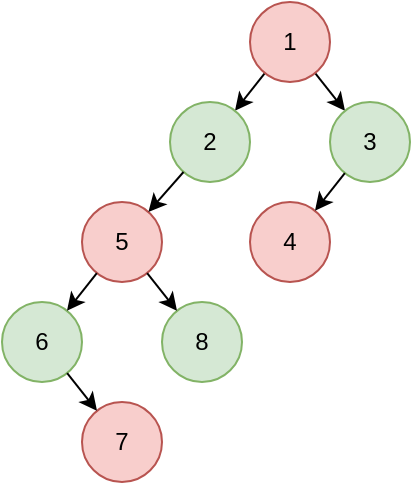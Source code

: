 <mxfile version="22.1.16" type="device">
  <diagram name="Page-1" id="vTdqYrp6KwJQV0wIb4nT">
    <mxGraphModel dx="523" dy="448" grid="1" gridSize="10" guides="1" tooltips="1" connect="1" arrows="1" fold="1" page="1" pageScale="1" pageWidth="500" pageHeight="250" math="0" shadow="0">
      <root>
        <mxCell id="0" />
        <mxCell id="1" parent="0" />
        <mxCell id="K8DeeGHu2wQ22l1EVVUL-9" style="rounded=0;orthogonalLoop=1;jettySize=auto;html=1;" edge="1" parent="1" source="K8DeeGHu2wQ22l1EVVUL-1" target="K8DeeGHu2wQ22l1EVVUL-2">
          <mxGeometry relative="1" as="geometry" />
        </mxCell>
        <mxCell id="K8DeeGHu2wQ22l1EVVUL-10" style="rounded=0;orthogonalLoop=1;jettySize=auto;html=1;" edge="1" parent="1" source="K8DeeGHu2wQ22l1EVVUL-1" target="K8DeeGHu2wQ22l1EVVUL-3">
          <mxGeometry relative="1" as="geometry" />
        </mxCell>
        <mxCell id="K8DeeGHu2wQ22l1EVVUL-1" value="1" style="ellipse;whiteSpace=wrap;html=1;aspect=fixed;fillColor=#f8cecc;strokeColor=#b85450;" vertex="1" parent="1">
          <mxGeometry x="264" y="5" width="40" height="40" as="geometry" />
        </mxCell>
        <mxCell id="K8DeeGHu2wQ22l1EVVUL-2" value="2" style="ellipse;whiteSpace=wrap;html=1;aspect=fixed;fillColor=#d5e8d4;strokeColor=#82b366;" vertex="1" parent="1">
          <mxGeometry x="224" y="55" width="40" height="40" as="geometry" />
        </mxCell>
        <mxCell id="K8DeeGHu2wQ22l1EVVUL-3" value="3" style="ellipse;whiteSpace=wrap;html=1;aspect=fixed;fillColor=#d5e8d4;strokeColor=#82b366;" vertex="1" parent="1">
          <mxGeometry x="304" y="55" width="40" height="40" as="geometry" />
        </mxCell>
        <mxCell id="K8DeeGHu2wQ22l1EVVUL-4" value="4" style="ellipse;whiteSpace=wrap;html=1;aspect=fixed;fillColor=#f8cecc;strokeColor=#b85450;" vertex="1" parent="1">
          <mxGeometry x="264" y="105" width="40" height="40" as="geometry" />
        </mxCell>
        <mxCell id="K8DeeGHu2wQ22l1EVVUL-5" value="5" style="ellipse;whiteSpace=wrap;html=1;aspect=fixed;fillColor=#f8cecc;strokeColor=#b85450;" vertex="1" parent="1">
          <mxGeometry x="180" y="105" width="40" height="40" as="geometry" />
        </mxCell>
        <mxCell id="K8DeeGHu2wQ22l1EVVUL-6" value="6" style="ellipse;whiteSpace=wrap;html=1;aspect=fixed;fillColor=#d5e8d4;strokeColor=#82b366;" vertex="1" parent="1">
          <mxGeometry x="140" y="155" width="40" height="40" as="geometry" />
        </mxCell>
        <mxCell id="K8DeeGHu2wQ22l1EVVUL-7" value="8" style="ellipse;whiteSpace=wrap;html=1;aspect=fixed;fillColor=#d5e8d4;strokeColor=#82b366;" vertex="1" parent="1">
          <mxGeometry x="220" y="155" width="40" height="40" as="geometry" />
        </mxCell>
        <mxCell id="K8DeeGHu2wQ22l1EVVUL-8" value="7" style="ellipse;whiteSpace=wrap;html=1;aspect=fixed;fillColor=#f8cecc;strokeColor=#b85450;" vertex="1" parent="1">
          <mxGeometry x="180" y="205" width="40" height="40" as="geometry" />
        </mxCell>
        <mxCell id="K8DeeGHu2wQ22l1EVVUL-11" style="rounded=0;orthogonalLoop=1;jettySize=auto;html=1;" edge="1" parent="1" source="K8DeeGHu2wQ22l1EVVUL-2" target="K8DeeGHu2wQ22l1EVVUL-5">
          <mxGeometry relative="1" as="geometry">
            <mxPoint x="282" y="51" as="sourcePoint" />
            <mxPoint x="267" y="69" as="targetPoint" />
          </mxGeometry>
        </mxCell>
        <mxCell id="K8DeeGHu2wQ22l1EVVUL-12" style="rounded=0;orthogonalLoop=1;jettySize=auto;html=1;" edge="1" parent="1" source="K8DeeGHu2wQ22l1EVVUL-3" target="K8DeeGHu2wQ22l1EVVUL-4">
          <mxGeometry relative="1" as="geometry">
            <mxPoint x="292" y="61" as="sourcePoint" />
            <mxPoint x="277" y="79" as="targetPoint" />
          </mxGeometry>
        </mxCell>
        <mxCell id="K8DeeGHu2wQ22l1EVVUL-13" style="rounded=0;orthogonalLoop=1;jettySize=auto;html=1;" edge="1" parent="1" source="K8DeeGHu2wQ22l1EVVUL-5" target="K8DeeGHu2wQ22l1EVVUL-6">
          <mxGeometry relative="1" as="geometry">
            <mxPoint x="302" y="71" as="sourcePoint" />
            <mxPoint x="287" y="89" as="targetPoint" />
          </mxGeometry>
        </mxCell>
        <mxCell id="K8DeeGHu2wQ22l1EVVUL-14" style="rounded=0;orthogonalLoop=1;jettySize=auto;html=1;" edge="1" parent="1" source="K8DeeGHu2wQ22l1EVVUL-5" target="K8DeeGHu2wQ22l1EVVUL-7">
          <mxGeometry relative="1" as="geometry">
            <mxPoint x="312" y="81" as="sourcePoint" />
            <mxPoint x="297" y="99" as="targetPoint" />
          </mxGeometry>
        </mxCell>
        <mxCell id="K8DeeGHu2wQ22l1EVVUL-15" style="rounded=0;orthogonalLoop=1;jettySize=auto;html=1;" edge="1" parent="1" source="K8DeeGHu2wQ22l1EVVUL-6" target="K8DeeGHu2wQ22l1EVVUL-8">
          <mxGeometry relative="1" as="geometry">
            <mxPoint x="322" y="91" as="sourcePoint" />
            <mxPoint x="307" y="109" as="targetPoint" />
          </mxGeometry>
        </mxCell>
      </root>
    </mxGraphModel>
  </diagram>
</mxfile>
